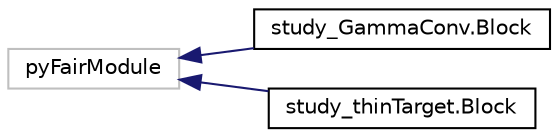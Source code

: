 digraph "Graphical Class Hierarchy"
{
 // LATEX_PDF_SIZE
  edge [fontname="Helvetica",fontsize="10",labelfontname="Helvetica",labelfontsize="10"];
  node [fontname="Helvetica",fontsize="10",shape=record];
  rankdir="LR";
  Node122 [label="pyFairModule",height=0.2,width=0.4,color="grey75", fillcolor="white", style="filled",tooltip=" "];
  Node122 -> Node0 [dir="back",color="midnightblue",fontsize="10",style="solid",fontname="Helvetica"];
  Node0 [label="study_GammaConv.Block",height=0.2,width=0.4,color="black", fillcolor="white", style="filled",URL="$classstudy__GammaConv_1_1Block.html",tooltip=" "];
  Node122 -> Node124 [dir="back",color="midnightblue",fontsize="10",style="solid",fontname="Helvetica"];
  Node124 [label="study_thinTarget.Block",height=0.2,width=0.4,color="black", fillcolor="white", style="filled",URL="$classstudy__thinTarget_1_1Block.html",tooltip=" "];
}
